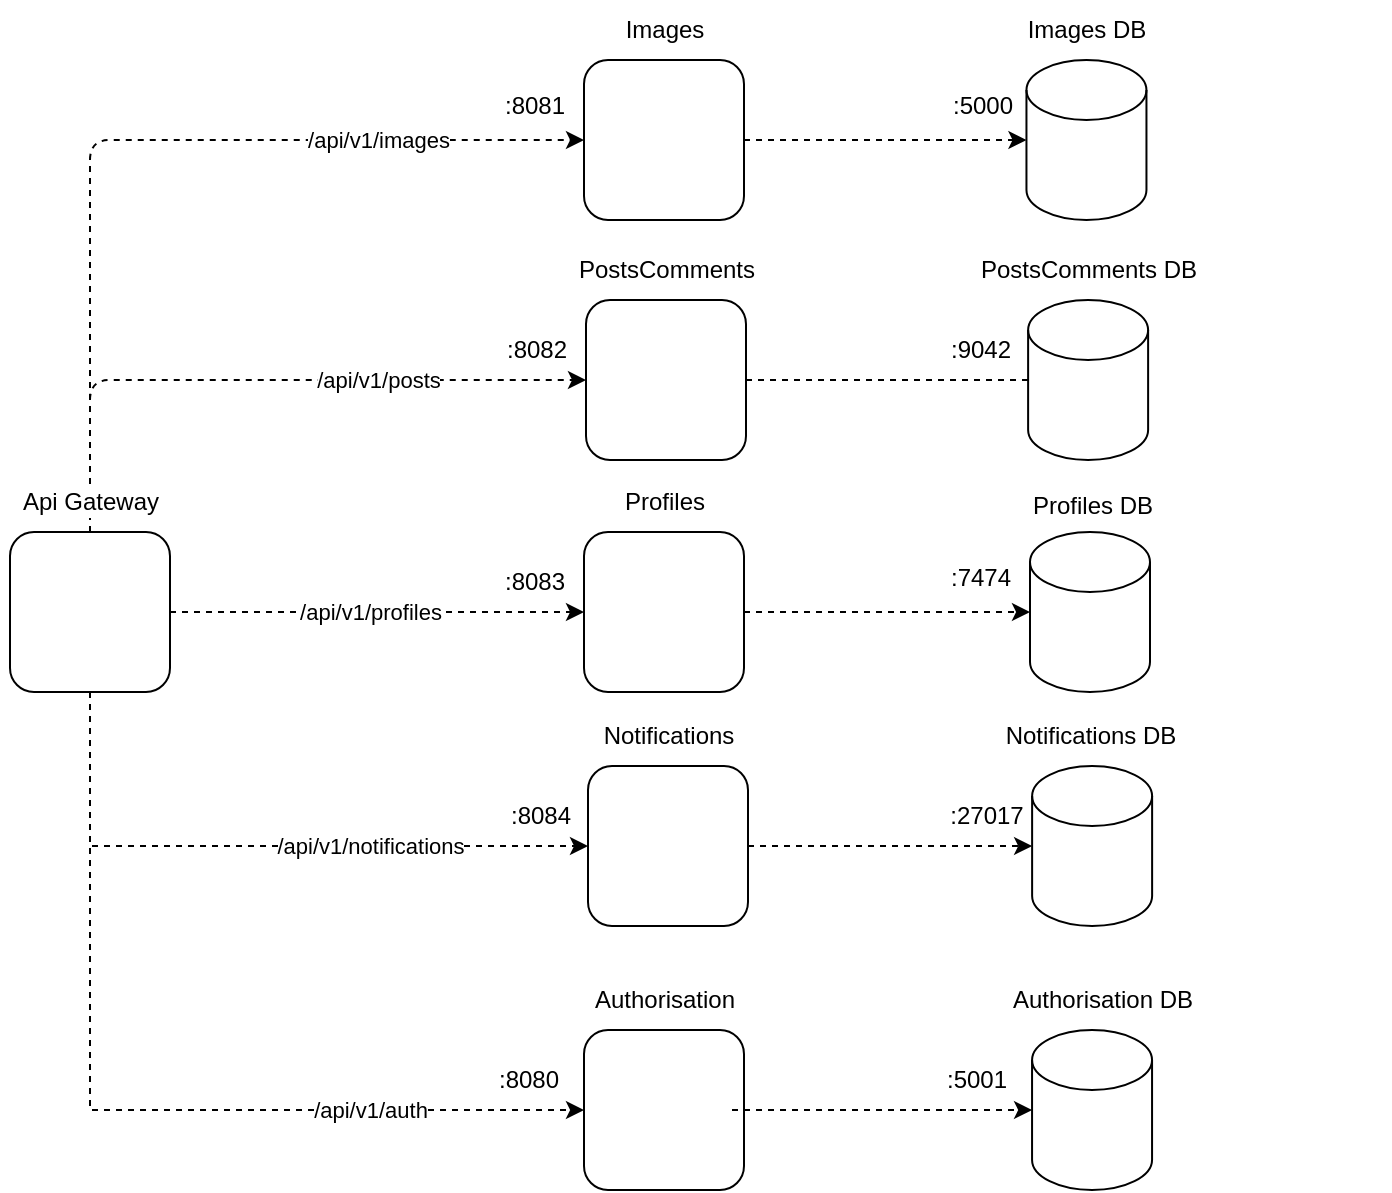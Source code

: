 <mxfile version="24.7.14">
  <diagram name="Page-1" id="Ttw_aE6rqvcBwnKLxW0r">
    <mxGraphModel dx="1232" dy="1103" grid="1" gridSize="10" guides="1" tooltips="1" connect="1" arrows="1" fold="1" page="1" pageScale="1" pageWidth="850" pageHeight="1100" background="none" math="0" shadow="0">
      <root>
        <mxCell id="0" />
        <mxCell id="1" parent="0" />
        <mxCell id="idN_Pmo93XtqGvBL-N7H-6" value="" style="group;rounded=1;" parent="1" vertex="1" connectable="0">
          <mxGeometry x="297" y="276" width="403" height="254" as="geometry" />
        </mxCell>
        <mxCell id="idN_Pmo93XtqGvBL-N7H-7" value="" style="whiteSpace=wrap;html=1;aspect=fixed;rounded=1;" parent="idN_Pmo93XtqGvBL-N7H-6" vertex="1">
          <mxGeometry width="80" height="80" as="geometry" />
        </mxCell>
        <mxCell id="idN_Pmo93XtqGvBL-N7H-8" value="" style="shape=image;verticalLabelPosition=bottom;labelBackgroundColor=default;verticalAlign=top;aspect=fixed;imageAspect=0;image=https://dz2cdn1.dzone.com/storage/temp/12434118-spring-boot-logo.png;rounded=1;" parent="idN_Pmo93XtqGvBL-N7H-6" vertex="1">
          <mxGeometry x="8" y="10.39" width="66" height="59.22" as="geometry" />
        </mxCell>
        <mxCell id="wCPlmdOPVkwyaepSKfXg-5" style="edgeStyle=orthogonalEdgeStyle;rounded=1;orthogonalLoop=1;jettySize=auto;html=1;exitX=0.5;exitY=0;exitDx=0;exitDy=0;entryX=0;entryY=0.5;entryDx=0;entryDy=0;dashed=1;" parent="1" source="idN_Pmo93XtqGvBL-N7H-2" target="wCPlmdOPVkwyaepSKfXg-2" edge="1">
          <mxGeometry relative="1" as="geometry" />
        </mxCell>
        <mxCell id="wCPlmdOPVkwyaepSKfXg-6" value="/api/v1/images" style="edgeLabel;html=1;align=center;verticalAlign=middle;resizable=0;points=[];rounded=1;" parent="wCPlmdOPVkwyaepSKfXg-5" vertex="1" connectable="0">
          <mxGeometry x="0.534" y="1" relative="1" as="geometry">
            <mxPoint y="1" as="offset" />
          </mxGeometry>
        </mxCell>
        <mxCell id="Z0Hi446MY7My75_P3VG--3" style="edgeStyle=orthogonalEdgeStyle;rounded=0;orthogonalLoop=1;jettySize=auto;html=1;entryX=0;entryY=0.5;entryDx=0;entryDy=0;dashed=1;" parent="1" source="idN_Pmo93XtqGvBL-N7H-2" target="idN_Pmo93XtqGvBL-N7H-7" edge="1">
          <mxGeometry relative="1" as="geometry" />
        </mxCell>
        <mxCell id="Z0Hi446MY7My75_P3VG--5" value="/api/v1/profiles" style="edgeLabel;html=1;align=center;verticalAlign=middle;resizable=0;points=[];" parent="Z0Hi446MY7My75_P3VG--3" vertex="1" connectable="0">
          <mxGeometry x="-0.328" relative="1" as="geometry">
            <mxPoint x="30" as="offset" />
          </mxGeometry>
        </mxCell>
        <mxCell id="Z0Hi446MY7My75_P3VG--11" style="edgeStyle=orthogonalEdgeStyle;rounded=0;orthogonalLoop=1;jettySize=auto;html=1;entryX=0;entryY=0.5;entryDx=0;entryDy=0;dashed=1;" parent="1" source="idN_Pmo93XtqGvBL-N7H-2" target="Z0Hi446MY7My75_P3VG--8" edge="1">
          <mxGeometry relative="1" as="geometry">
            <Array as="points">
              <mxPoint x="50" y="433" />
            </Array>
          </mxGeometry>
        </mxCell>
        <mxCell id="Z0Hi446MY7My75_P3VG--12" value="/api/v1/notifications" style="edgeLabel;html=1;align=center;verticalAlign=middle;resizable=0;points=[];" parent="Z0Hi446MY7My75_P3VG--11" vertex="1" connectable="0">
          <mxGeometry x="0.141" y="2" relative="1" as="geometry">
            <mxPoint x="31" y="2" as="offset" />
          </mxGeometry>
        </mxCell>
        <mxCell id="gGfAAKPAirg5TBVFXVrJ-7" style="edgeStyle=orthogonalEdgeStyle;rounded=0;orthogonalLoop=1;jettySize=auto;html=1;entryX=0;entryY=0.5;entryDx=0;entryDy=0;dashed=1;" parent="1" source="idN_Pmo93XtqGvBL-N7H-2" target="gGfAAKPAirg5TBVFXVrJ-2" edge="1">
          <mxGeometry relative="1" as="geometry">
            <Array as="points">
              <mxPoint x="50" y="565" />
            </Array>
          </mxGeometry>
        </mxCell>
        <mxCell id="gGfAAKPAirg5TBVFXVrJ-8" value="/api/v1/auth" style="edgeLabel;html=1;align=center;verticalAlign=middle;resizable=0;points=[];" parent="gGfAAKPAirg5TBVFXVrJ-7" vertex="1" connectable="0">
          <mxGeometry x="0.466" y="1" relative="1" as="geometry">
            <mxPoint x="15" y="1" as="offset" />
          </mxGeometry>
        </mxCell>
        <mxCell id="idN_Pmo93XtqGvBL-N7H-2" value="" style="whiteSpace=wrap;html=1;aspect=fixed;rounded=1;" parent="1" vertex="1">
          <mxGeometry x="10" y="276" width="80" height="80" as="geometry" />
        </mxCell>
        <mxCell id="idN_Pmo93XtqGvBL-N7H-3" value="" style="shape=image;verticalLabelPosition=bottom;labelBackgroundColor=default;verticalAlign=top;aspect=fixed;imageAspect=0;image=https://miro.medium.com/v2/resize:fit:933/1*nOj3vVVLRDoBeyshUt2dlw.png;rounded=1;" parent="1" vertex="1">
          <mxGeometry x="19" y="286" width="63.68" height="60" as="geometry" />
        </mxCell>
        <mxCell id="idN_Pmo93XtqGvBL-N7H-73" value="Profiles DB" style="text;html=1;align=center;verticalAlign=middle;resizable=0;points=[];autosize=1;strokeColor=none;fillColor=none;rounded=1;" parent="1" vertex="1">
          <mxGeometry x="510.87" y="248" width="80" height="30" as="geometry" />
        </mxCell>
        <mxCell id="idN_Pmo93XtqGvBL-N7H-92" value="" style="group;rounded=1;" parent="1" vertex="1" connectable="0">
          <mxGeometry x="520" y="276" width="62" height="80" as="geometry" />
        </mxCell>
        <mxCell id="idN_Pmo93XtqGvBL-N7H-61" value="" style="shape=cylinder3;whiteSpace=wrap;html=1;boundedLbl=1;backgroundOutline=1;size=15;rounded=1;" parent="idN_Pmo93XtqGvBL-N7H-92" vertex="1">
          <mxGeometry width="60" height="80" as="geometry" />
        </mxCell>
        <mxCell id="OAyemQKHWFvuIIcFraut-1" value="" style="shape=image;verticalLabelPosition=bottom;labelBackgroundColor=default;verticalAlign=top;aspect=fixed;imageAspect=0;image=https://upload.wikimedia.org/wikipedia/commons/e/e5/Neo4j-logo_color.png;rounded=1;" parent="idN_Pmo93XtqGvBL-N7H-92" vertex="1">
          <mxGeometry x="5.5" y="44.88" width="51" height="19.14" as="geometry" />
        </mxCell>
        <mxCell id="idN_Pmo93XtqGvBL-N7H-96" value=":7474" style="text;html=1;align=center;verticalAlign=middle;resizable=0;points=[];autosize=1;strokeColor=none;fillColor=none;rounded=1;" parent="1" vertex="1">
          <mxGeometry x="470" y="284" width="50" height="30" as="geometry" />
        </mxCell>
        <mxCell id="wCPlmdOPVkwyaepSKfXg-1" value="" style="group;rounded=1;" parent="1" vertex="1" connectable="0">
          <mxGeometry x="297" y="40" width="80" height="80" as="geometry" />
        </mxCell>
        <mxCell id="wCPlmdOPVkwyaepSKfXg-2" value="" style="whiteSpace=wrap;html=1;aspect=fixed;rounded=1;" parent="wCPlmdOPVkwyaepSKfXg-1" vertex="1">
          <mxGeometry width="80" height="80" as="geometry" />
        </mxCell>
        <mxCell id="wCPlmdOPVkwyaepSKfXg-3" value="" style="shape=image;verticalLabelPosition=bottom;labelBackgroundColor=default;verticalAlign=top;aspect=fixed;imageAspect=0;image=https://dz2cdn1.dzone.com/storage/temp/12434118-spring-boot-logo.png;rounded=1;" parent="wCPlmdOPVkwyaepSKfXg-1" vertex="1">
          <mxGeometry x="8" y="10.39" width="66" height="59.22" as="geometry" />
        </mxCell>
        <mxCell id="OAyemQKHWFvuIIcFraut-77" style="edgeStyle=orthogonalEdgeStyle;rounded=1;orthogonalLoop=1;jettySize=auto;html=1;entryX=0;entryY=0.5;entryDx=0;entryDy=0;dashed=1;" parent="1" source="idN_Pmo93XtqGvBL-N7H-4" target="OAyemQKHWFvuIIcFraut-74" edge="1">
          <mxGeometry relative="1" as="geometry">
            <Array as="points">
              <mxPoint x="50" y="200" />
            </Array>
          </mxGeometry>
        </mxCell>
        <mxCell id="OAyemQKHWFvuIIcFraut-78" value="/api/v1/posts" style="edgeLabel;html=1;align=center;verticalAlign=middle;resizable=0;points=[];rounded=1;" parent="OAyemQKHWFvuIIcFraut-77" vertex="1" connectable="0">
          <mxGeometry x="0.511" relative="1" as="geometry">
            <mxPoint x="-32" as="offset" />
          </mxGeometry>
        </mxCell>
        <mxCell id="idN_Pmo93XtqGvBL-N7H-4" value="Api Gateway" style="text;html=1;align=center;verticalAlign=middle;resizable=0;points=[];autosize=1;strokeColor=none;fillColor=none;labelBackgroundColor=default;rounded=1;" parent="1" vertex="1">
          <mxGeometry x="5" y="246" width="90" height="30" as="geometry" />
        </mxCell>
        <mxCell id="wCPlmdOPVkwyaepSKfXg-7" value="" style="shape=cylinder3;whiteSpace=wrap;html=1;boundedLbl=1;backgroundOutline=1;size=15;rounded=1;" parent="1" vertex="1">
          <mxGeometry x="518.23" y="40" width="60" height="80" as="geometry" />
        </mxCell>
        <mxCell id="wCPlmdOPVkwyaepSKfXg-8" style="edgeStyle=orthogonalEdgeStyle;rounded=1;orthogonalLoop=1;jettySize=auto;html=1;entryX=0;entryY=0.5;entryDx=0;entryDy=0;entryPerimeter=0;dashed=1;" parent="1" source="wCPlmdOPVkwyaepSKfXg-2" target="wCPlmdOPVkwyaepSKfXg-7" edge="1">
          <mxGeometry relative="1" as="geometry" />
        </mxCell>
        <mxCell id="wCPlmdOPVkwyaepSKfXg-9" value=":5000" style="text;html=1;align=center;verticalAlign=middle;resizable=0;points=[];autosize=1;strokeColor=none;fillColor=none;rounded=1;" parent="1" vertex="1">
          <mxGeometry x="470.73" y="48" width="50" height="30" as="geometry" />
        </mxCell>
        <mxCell id="wCPlmdOPVkwyaepSKfXg-12" value="Images DB" style="text;html=1;align=center;verticalAlign=middle;resizable=0;points=[];autosize=1;strokeColor=none;fillColor=none;rounded=1;" parent="1" vertex="1">
          <mxGeometry x="508.23" y="10" width="80" height="30" as="geometry" />
        </mxCell>
        <mxCell id="OAyemQKHWFvuIIcFraut-79" value="" style="shape=cylinder3;whiteSpace=wrap;html=1;boundedLbl=1;backgroundOutline=1;size=15;rounded=1;" parent="1" vertex="1">
          <mxGeometry x="519.06" y="160" width="60" height="80" as="geometry" />
        </mxCell>
        <mxCell id="OAyemQKHWFvuIIcFraut-81" value="" style="shape=image;verticalLabelPosition=bottom;labelBackgroundColor=default;verticalAlign=top;aspect=fixed;imageAspect=0;image=https://upload.wikimedia.org/wikipedia/commons/thumb/5/5e/Cassandra_logo.svg/2560px-Cassandra_logo.svg.png;rounded=1;" parent="1" vertex="1">
          <mxGeometry x="520.73" y="190" width="60.28" height="40.39" as="geometry" />
        </mxCell>
        <mxCell id="OAyemQKHWFvuIIcFraut-76" value="PostsComments" style="text;html=1;align=center;verticalAlign=middle;resizable=0;points=[];autosize=1;strokeColor=none;fillColor=none;rounded=1;" parent="1" vertex="1">
          <mxGeometry x="283" y="130" width="110" height="30" as="geometry" />
        </mxCell>
        <mxCell id="OAyemQKHWFvuIIcFraut-92" style="edgeStyle=orthogonalEdgeStyle;rounded=1;orthogonalLoop=1;jettySize=auto;html=1;entryX=0;entryY=0.5;entryDx=0;entryDy=0;entryPerimeter=0;dashed=1;exitX=1;exitY=0.5;exitDx=0;exitDy=0;endArrow=none;endFill=0;" parent="1" source="OAyemQKHWFvuIIcFraut-74" target="OAyemQKHWFvuIIcFraut-79" edge="1">
          <mxGeometry relative="1" as="geometry">
            <mxPoint x="400" y="200" as="sourcePoint" />
          </mxGeometry>
        </mxCell>
        <mxCell id="OAyemQKHWFvuIIcFraut-93" value="PostsComments DB" style="text;html=1;align=center;verticalAlign=middle;resizable=0;points=[];autosize=1;strokeColor=none;fillColor=none;rounded=1;" parent="1" vertex="1">
          <mxGeometry x="484.06" y="130" width="130" height="30" as="geometry" />
        </mxCell>
        <mxCell id="WHBx3Jzn8b41asdDch7U-1" value=":9042" style="text;html=1;align=center;verticalAlign=middle;resizable=0;points=[];autosize=1;strokeColor=none;fillColor=none;rounded=1;" parent="1" vertex="1">
          <mxGeometry x="470" y="170" width="50" height="30" as="geometry" />
        </mxCell>
        <mxCell id="WHBx3Jzn8b41asdDch7U-2" value="Profiles" style="text;html=1;align=center;verticalAlign=middle;resizable=0;points=[];autosize=1;strokeColor=none;fillColor=none;rounded=1;" parent="1" vertex="1">
          <mxGeometry x="307" y="246" width="60" height="30" as="geometry" />
        </mxCell>
        <mxCell id="wCPlmdOPVkwyaepSKfXg-4" value="Images" style="text;html=1;align=center;verticalAlign=middle;resizable=0;points=[];autosize=1;strokeColor=none;fillColor=none;rounded=1;" parent="1" vertex="1">
          <mxGeometry x="307" y="10" width="60" height="30" as="geometry" />
        </mxCell>
        <mxCell id="Z0Hi446MY7My75_P3VG--1" value="" style="shape=image;verticalLabelPosition=bottom;labelBackgroundColor=default;verticalAlign=top;aspect=fixed;imageAspect=0;image=https://upload.wikimedia.org/wikipedia/commons/thumb/2/29/Postgresql_elephant.svg/1200px-Postgresql_elephant.svg.png;" parent="1" vertex="1">
          <mxGeometry x="524" y="70" width="48.46" height="50" as="geometry" />
        </mxCell>
        <mxCell id="Z0Hi446MY7My75_P3VG--2" value="" style="group" parent="1" vertex="1" connectable="0">
          <mxGeometry x="298" y="160" width="80" height="80" as="geometry" />
        </mxCell>
        <mxCell id="OAyemQKHWFvuIIcFraut-74" value="" style="whiteSpace=wrap;html=1;aspect=fixed;rounded=1;" parent="Z0Hi446MY7My75_P3VG--2" vertex="1">
          <mxGeometry width="80" height="80" as="geometry" />
        </mxCell>
        <mxCell id="OAyemQKHWFvuIIcFraut-75" value="" style="shape=image;verticalLabelPosition=bottom;labelBackgroundColor=default;verticalAlign=top;aspect=fixed;imageAspect=0;image=https://dz2cdn1.dzone.com/storage/temp/12434118-spring-boot-logo.png;rounded=1;" parent="Z0Hi446MY7My75_P3VG--2" vertex="1">
          <mxGeometry x="8" y="10.39" width="66" height="59.22" as="geometry" />
        </mxCell>
        <mxCell id="Z0Hi446MY7My75_P3VG--4" style="edgeStyle=orthogonalEdgeStyle;rounded=0;orthogonalLoop=1;jettySize=auto;html=1;entryX=0;entryY=0.5;entryDx=0;entryDy=0;entryPerimeter=0;exitX=1;exitY=0.5;exitDx=0;exitDy=0;dashed=1;" parent="1" source="idN_Pmo93XtqGvBL-N7H-7" target="idN_Pmo93XtqGvBL-N7H-61" edge="1">
          <mxGeometry relative="1" as="geometry">
            <mxPoint x="380" y="316" as="sourcePoint" />
          </mxGeometry>
        </mxCell>
        <mxCell id="Z0Hi446MY7My75_P3VG--7" value="" style="group;rounded=1;" parent="1" vertex="1" connectable="0">
          <mxGeometry x="299" y="393" width="80" height="80" as="geometry" />
        </mxCell>
        <mxCell id="Z0Hi446MY7My75_P3VG--8" value="" style="whiteSpace=wrap;html=1;aspect=fixed;rounded=1;" parent="Z0Hi446MY7My75_P3VG--7" vertex="1">
          <mxGeometry width="80" height="80" as="geometry" />
        </mxCell>
        <mxCell id="Z0Hi446MY7My75_P3VG--9" value="" style="shape=image;verticalLabelPosition=bottom;labelBackgroundColor=default;verticalAlign=top;aspect=fixed;imageAspect=0;image=https://dz2cdn1.dzone.com/storage/temp/12434118-spring-boot-logo.png;rounded=1;" parent="Z0Hi446MY7My75_P3VG--7" vertex="1">
          <mxGeometry x="8" y="10.39" width="66" height="59.22" as="geometry" />
        </mxCell>
        <mxCell id="Z0Hi446MY7My75_P3VG--10" value="Notifications" style="text;html=1;align=center;verticalAlign=middle;resizable=0;points=[];autosize=1;strokeColor=none;fillColor=none;" parent="1" vertex="1">
          <mxGeometry x="294" y="363" width="90" height="30" as="geometry" />
        </mxCell>
        <mxCell id="Z0Hi446MY7My75_P3VG--13" value="" style="shape=cylinder3;whiteSpace=wrap;html=1;boundedLbl=1;backgroundOutline=1;size=15;rounded=1;" parent="1" vertex="1">
          <mxGeometry x="521.06" y="393" width="60" height="80" as="geometry" />
        </mxCell>
        <mxCell id="Z0Hi446MY7My75_P3VG--15" value="Notifications DB" style="text;html=1;align=center;verticalAlign=middle;resizable=0;points=[];autosize=1;strokeColor=none;fillColor=none;" parent="1" vertex="1">
          <mxGeometry x="495.23" y="363" width="110" height="30" as="geometry" />
        </mxCell>
        <mxCell id="Z0Hi446MY7My75_P3VG--16" style="edgeStyle=orthogonalEdgeStyle;rounded=0;orthogonalLoop=1;jettySize=auto;html=1;entryX=0;entryY=0.5;entryDx=0;entryDy=0;entryPerimeter=0;exitX=1;exitY=0.5;exitDx=0;exitDy=0;dashed=1;" parent="1" source="Z0Hi446MY7My75_P3VG--8" target="Z0Hi446MY7My75_P3VG--13" edge="1">
          <mxGeometry relative="1" as="geometry" />
        </mxCell>
        <mxCell id="Z0Hi446MY7My75_P3VG--17" value=":27017" style="text;html=1;align=center;verticalAlign=middle;resizable=0;points=[];autosize=1;strokeColor=none;fillColor=none;" parent="1" vertex="1">
          <mxGeometry x="467.73" y="403" width="60" height="30" as="geometry" />
        </mxCell>
        <mxCell id="Pv2S4vxZLGWeAeNcaKIc-1" value=":8081" style="text;html=1;align=center;verticalAlign=middle;resizable=0;points=[];autosize=1;strokeColor=none;fillColor=none;" parent="1" vertex="1">
          <mxGeometry x="246.66" y="48" width="50" height="30" as="geometry" />
        </mxCell>
        <mxCell id="Pv2S4vxZLGWeAeNcaKIc-2" value=":8082" style="text;html=1;align=center;verticalAlign=middle;resizable=0;points=[];autosize=1;strokeColor=none;fillColor=none;" parent="1" vertex="1">
          <mxGeometry x="248" y="170" width="50" height="30" as="geometry" />
        </mxCell>
        <mxCell id="Pv2S4vxZLGWeAeNcaKIc-3" value=":8083" style="text;html=1;align=center;verticalAlign=middle;resizable=0;points=[];autosize=1;strokeColor=none;fillColor=none;" parent="1" vertex="1">
          <mxGeometry x="246.66" y="286" width="50" height="30" as="geometry" />
        </mxCell>
        <mxCell id="Pv2S4vxZLGWeAeNcaKIc-4" value=":8084" style="text;html=1;align=center;verticalAlign=middle;resizable=0;points=[];autosize=1;strokeColor=none;fillColor=none;" parent="1" vertex="1">
          <mxGeometry x="250" y="403" width="50" height="30" as="geometry" />
        </mxCell>
        <mxCell id="gGfAAKPAirg5TBVFXVrJ-1" value="" style="group;rounded=1;" parent="1" vertex="1" connectable="0">
          <mxGeometry x="297.0" y="525" width="80" height="80" as="geometry" />
        </mxCell>
        <mxCell id="gGfAAKPAirg5TBVFXVrJ-2" value="" style="whiteSpace=wrap;html=1;aspect=fixed;rounded=1;" parent="gGfAAKPAirg5TBVFXVrJ-1" vertex="1">
          <mxGeometry width="80" height="80" as="geometry" />
        </mxCell>
        <mxCell id="gGfAAKPAirg5TBVFXVrJ-3" value="" style="shape=image;verticalLabelPosition=bottom;labelBackgroundColor=default;verticalAlign=top;aspect=fixed;imageAspect=0;image=https://dz2cdn1.dzone.com/storage/temp/12434118-spring-boot-logo.png;rounded=1;" parent="gGfAAKPAirg5TBVFXVrJ-1" vertex="1">
          <mxGeometry x="8" y="10.39" width="66" height="59.22" as="geometry" />
        </mxCell>
        <mxCell id="gGfAAKPAirg5TBVFXVrJ-4" value="" style="shape=cylinder3;whiteSpace=wrap;html=1;boundedLbl=1;backgroundOutline=1;size=15;rounded=1;" parent="1" vertex="1">
          <mxGeometry x="521.03" y="525" width="60" height="80" as="geometry" />
        </mxCell>
        <mxCell id="gGfAAKPAirg5TBVFXVrJ-5" value="" style="shape=image;verticalLabelPosition=bottom;labelBackgroundColor=default;verticalAlign=top;aspect=fixed;imageAspect=0;image=https://upload.wikimedia.org/wikipedia/commons/thumb/2/29/Postgresql_elephant.svg/1200px-Postgresql_elephant.svg.png;" parent="1" vertex="1">
          <mxGeometry x="526.8" y="555" width="48.46" height="50" as="geometry" />
        </mxCell>
        <mxCell id="gGfAAKPAirg5TBVFXVrJ-6" value="Authorisation DB" style="text;html=1;align=center;verticalAlign=middle;resizable=0;points=[];autosize=1;strokeColor=none;fillColor=none;" parent="1" vertex="1">
          <mxGeometry x="500.53" y="495" width="110" height="30" as="geometry" />
        </mxCell>
        <mxCell id="gGfAAKPAirg5TBVFXVrJ-9" style="edgeStyle=orthogonalEdgeStyle;rounded=0;orthogonalLoop=1;jettySize=auto;html=1;entryX=0;entryY=0.5;entryDx=0;entryDy=0;entryPerimeter=0;dashed=1;" parent="1" source="gGfAAKPAirg5TBVFXVrJ-3" target="gGfAAKPAirg5TBVFXVrJ-4" edge="1">
          <mxGeometry relative="1" as="geometry" />
        </mxCell>
        <mxCell id="gGfAAKPAirg5TBVFXVrJ-10" value="Authorisation" style="text;html=1;align=center;verticalAlign=middle;resizable=0;points=[];autosize=1;strokeColor=none;fillColor=none;" parent="1" vertex="1">
          <mxGeometry x="292" y="495" width="90" height="30" as="geometry" />
        </mxCell>
        <mxCell id="gGfAAKPAirg5TBVFXVrJ-11" value=":8080" style="text;html=1;align=center;verticalAlign=middle;resizable=0;points=[];autosize=1;strokeColor=none;fillColor=none;" parent="1" vertex="1">
          <mxGeometry x="244" y="535" width="50" height="30" as="geometry" />
        </mxCell>
        <mxCell id="gGfAAKPAirg5TBVFXVrJ-12" value=":5001" style="text;html=1;align=center;verticalAlign=middle;resizable=0;points=[];autosize=1;strokeColor=none;fillColor=none;" parent="1" vertex="1">
          <mxGeometry x="468.23" y="535" width="50" height="30" as="geometry" />
        </mxCell>
        <mxCell id="T68x06xddzU_MyjBe-gg-8" value="" style="shape=image;verticalLabelPosition=bottom;labelBackgroundColor=default;verticalAlign=top;aspect=fixed;imageAspect=0;image=https://www.bloorresearch.com/wp-content/uploads/2013/03/MONGO-DB-logo-300x470-.png;" parent="1" vertex="1">
          <mxGeometry x="520.73" y="424" width="62.66" height="40" as="geometry" />
        </mxCell>
      </root>
    </mxGraphModel>
  </diagram>
</mxfile>
